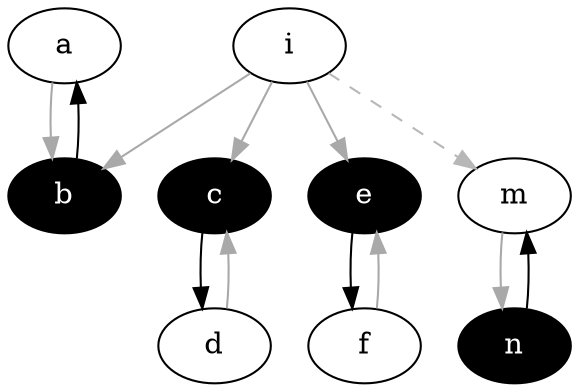 strict digraph "" {
	a	[fillcolor="#ffffff",
		style=filled];
	b	[fillcolor="#000000",
		fontcolor="#ffffff",
		style=filled];
	a -> b	[color="#A9A9A9",
		dir=forward];
	b -> a	[color="#000000",
		dir=forward];
	c	[fillcolor="#000000",
		fontcolor="#ffffff",
		style=filled];
	d	[fillcolor="#ffffff",
		style=filled];
	c -> d	[color="#000000",
		dir=forward];
	d -> c	[color="#A9A9A9",
		dir=forward];
	f	[fillcolor="#ffffff",
		style=filled];
	e	[fillcolor="#000000",
		fontcolor="#ffffff",
		style=filled];
	f -> e	[color="#A9A9A9",
		dir=forward];
	e -> f	[color="#000000",
		dir=forward];
	m	[fillcolor="#ffffff",
		style=filled];
	n	[fillcolor="#000000",
		fontcolor="#ffffff",
		style=filled];
	m -> n	[color="#A9A9A9",
		dir=forward];
	n -> m	[color="#000000",
		dir=forward];
	i	[fillcolor="#ffffff",
		style=filled];
	i -> b	[color="#A9A9A9",
		dir=forward];
	i -> c	[color="#A9A9A9",
		dir=forward];
	i -> e	[color="#A9A9A9",
		dir=forward];
	i -> m	[color="#b7b7b7",
		dir=forward,
		style=dashed];
}
